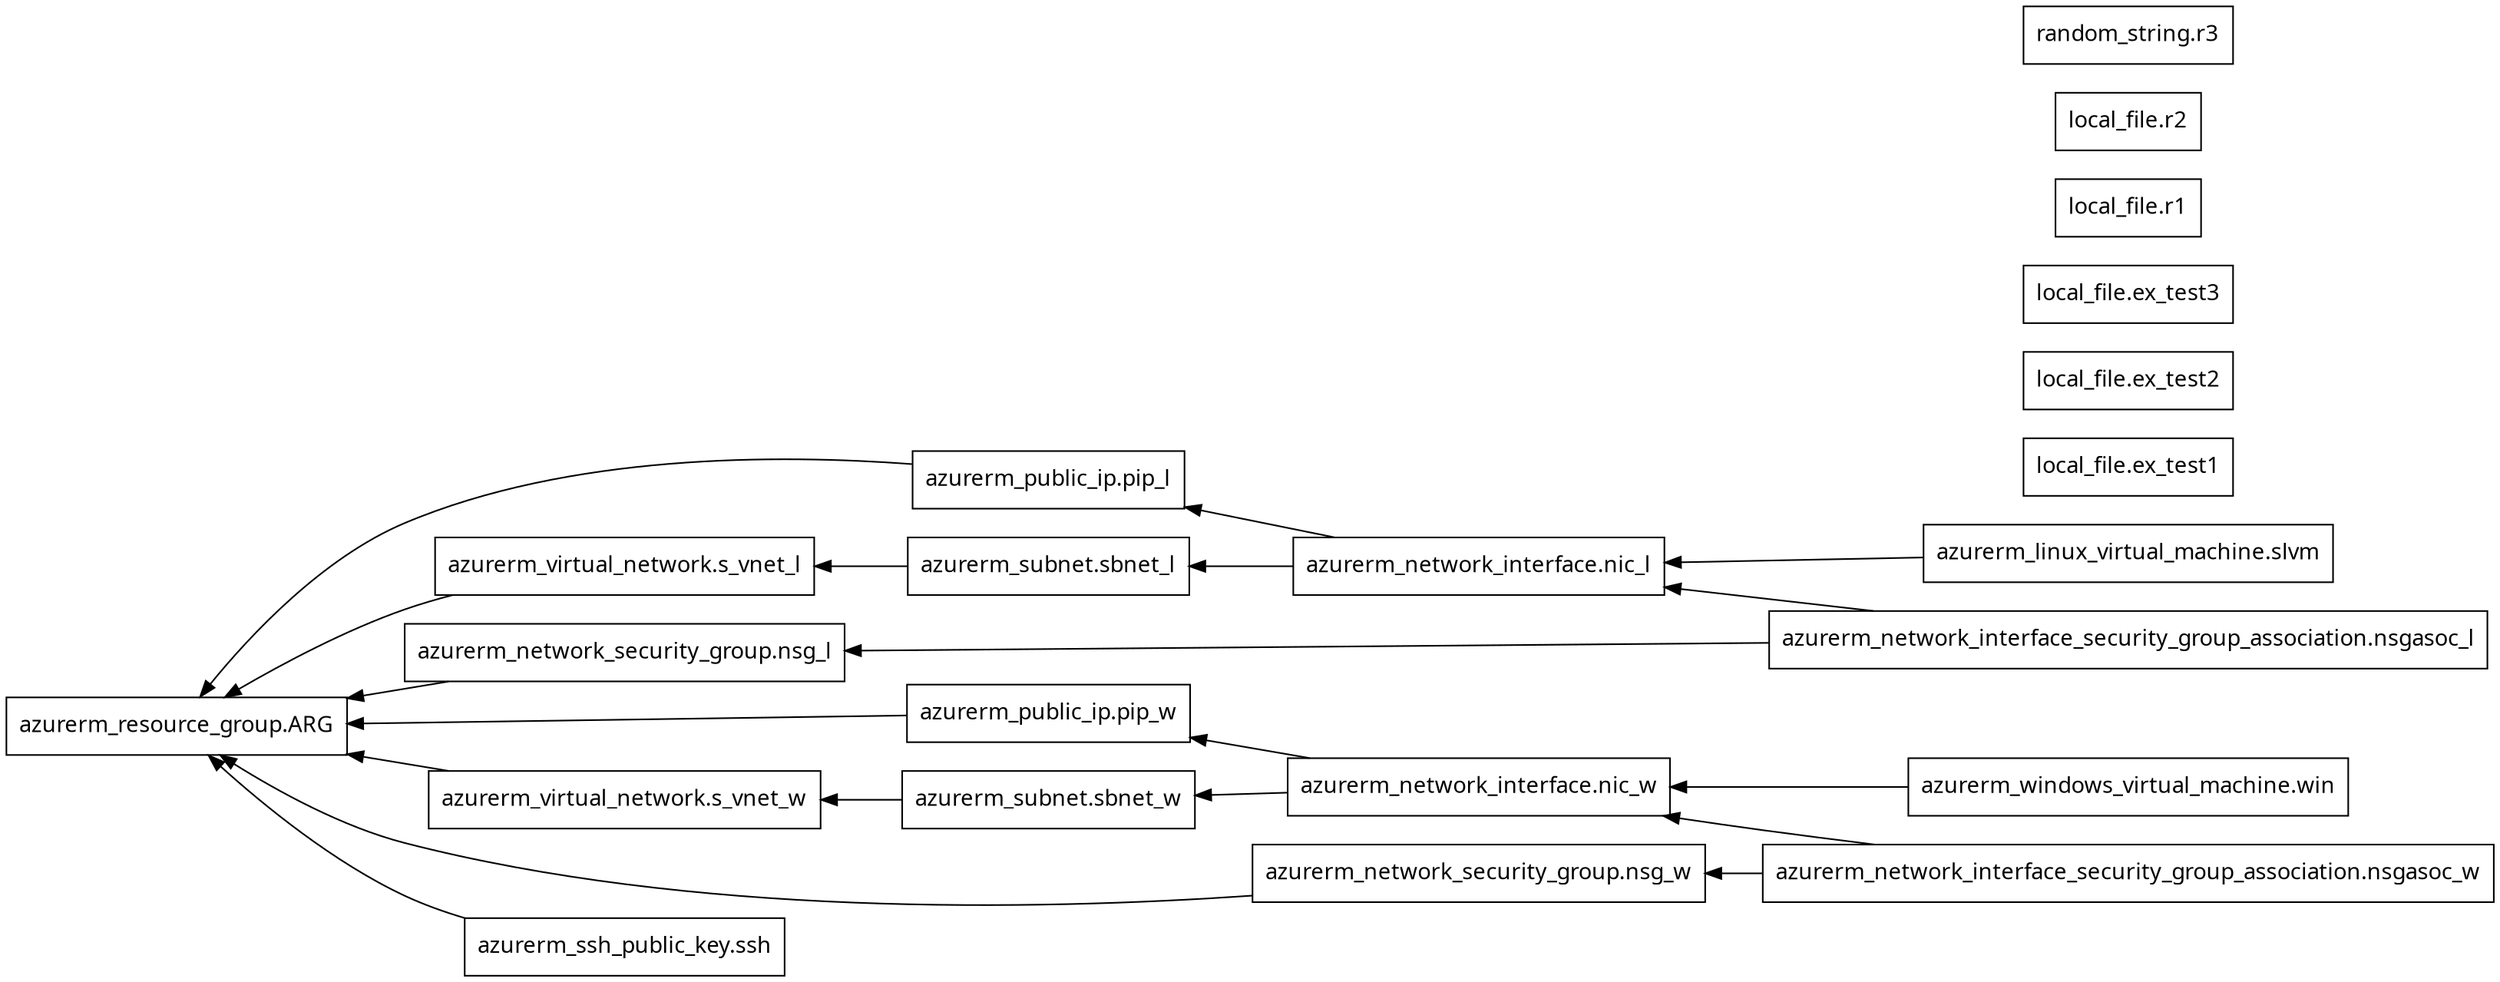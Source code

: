 digraph G {
  rankdir = "RL";
  node [shape = rect, fontname = "sans-serif"];
  "azurerm_linux_virtual_machine.slvm" [label="azurerm_linux_virtual_machine.slvm"];
  "azurerm_network_interface.nic_l" [label="azurerm_network_interface.nic_l"];
  "azurerm_network_interface.nic_w" [label="azurerm_network_interface.nic_w"];
  "azurerm_network_interface_security_group_association.nsgasoc_l" [label="azurerm_network_interface_security_group_association.nsgasoc_l"];
  "azurerm_network_interface_security_group_association.nsgasoc_w" [label="azurerm_network_interface_security_group_association.nsgasoc_w"];
  "azurerm_network_security_group.nsg_l" [label="azurerm_network_security_group.nsg_l"];
  "azurerm_network_security_group.nsg_w" [label="azurerm_network_security_group.nsg_w"];
  "azurerm_public_ip.pip_l" [label="azurerm_public_ip.pip_l"];
  "azurerm_public_ip.pip_w" [label="azurerm_public_ip.pip_w"];
  "azurerm_resource_group.ARG" [label="azurerm_resource_group.ARG"];
  "azurerm_ssh_public_key.ssh" [label="azurerm_ssh_public_key.ssh"];
  "azurerm_subnet.sbnet_l" [label="azurerm_subnet.sbnet_l"];
  "azurerm_subnet.sbnet_w" [label="azurerm_subnet.sbnet_w"];
  "azurerm_virtual_network.s_vnet_l" [label="azurerm_virtual_network.s_vnet_l"];
  "azurerm_virtual_network.s_vnet_w" [label="azurerm_virtual_network.s_vnet_w"];
  "azurerm_windows_virtual_machine.win" [label="azurerm_windows_virtual_machine.win"];
  "local_file.ex_test1" [label="local_file.ex_test1"];
  "local_file.ex_test2" [label="local_file.ex_test2"];
  "local_file.ex_test3" [label="local_file.ex_test3"];
  "local_file.r1" [label="local_file.r1"];
  "local_file.r2" [label="local_file.r2"];
  "random_string.r3" [label="random_string.r3"];
  "azurerm_linux_virtual_machine.slvm" -> "azurerm_network_interface.nic_l";
  "azurerm_network_interface.nic_l" -> "azurerm_public_ip.pip_l";
  "azurerm_network_interface.nic_l" -> "azurerm_subnet.sbnet_l";
  "azurerm_network_interface.nic_w" -> "azurerm_public_ip.pip_w";
  "azurerm_network_interface.nic_w" -> "azurerm_subnet.sbnet_w";
  "azurerm_network_interface_security_group_association.nsgasoc_l" -> "azurerm_network_interface.nic_l";
  "azurerm_network_interface_security_group_association.nsgasoc_l" -> "azurerm_network_security_group.nsg_l";
  "azurerm_network_interface_security_group_association.nsgasoc_w" -> "azurerm_network_interface.nic_w";
  "azurerm_network_interface_security_group_association.nsgasoc_w" -> "azurerm_network_security_group.nsg_w";
  "azurerm_network_security_group.nsg_l" -> "azurerm_resource_group.ARG";
  "azurerm_network_security_group.nsg_w" -> "azurerm_resource_group.ARG";
  "azurerm_public_ip.pip_l" -> "azurerm_resource_group.ARG";
  "azurerm_public_ip.pip_w" -> "azurerm_resource_group.ARG";
  "azurerm_ssh_public_key.ssh" -> "azurerm_resource_group.ARG";
  "azurerm_subnet.sbnet_l" -> "azurerm_virtual_network.s_vnet_l";
  "azurerm_subnet.sbnet_w" -> "azurerm_virtual_network.s_vnet_w";
  "azurerm_virtual_network.s_vnet_l" -> "azurerm_resource_group.ARG";
  "azurerm_virtual_network.s_vnet_w" -> "azurerm_resource_group.ARG";
  "azurerm_windows_virtual_machine.win" -> "azurerm_network_interface.nic_w";
}
